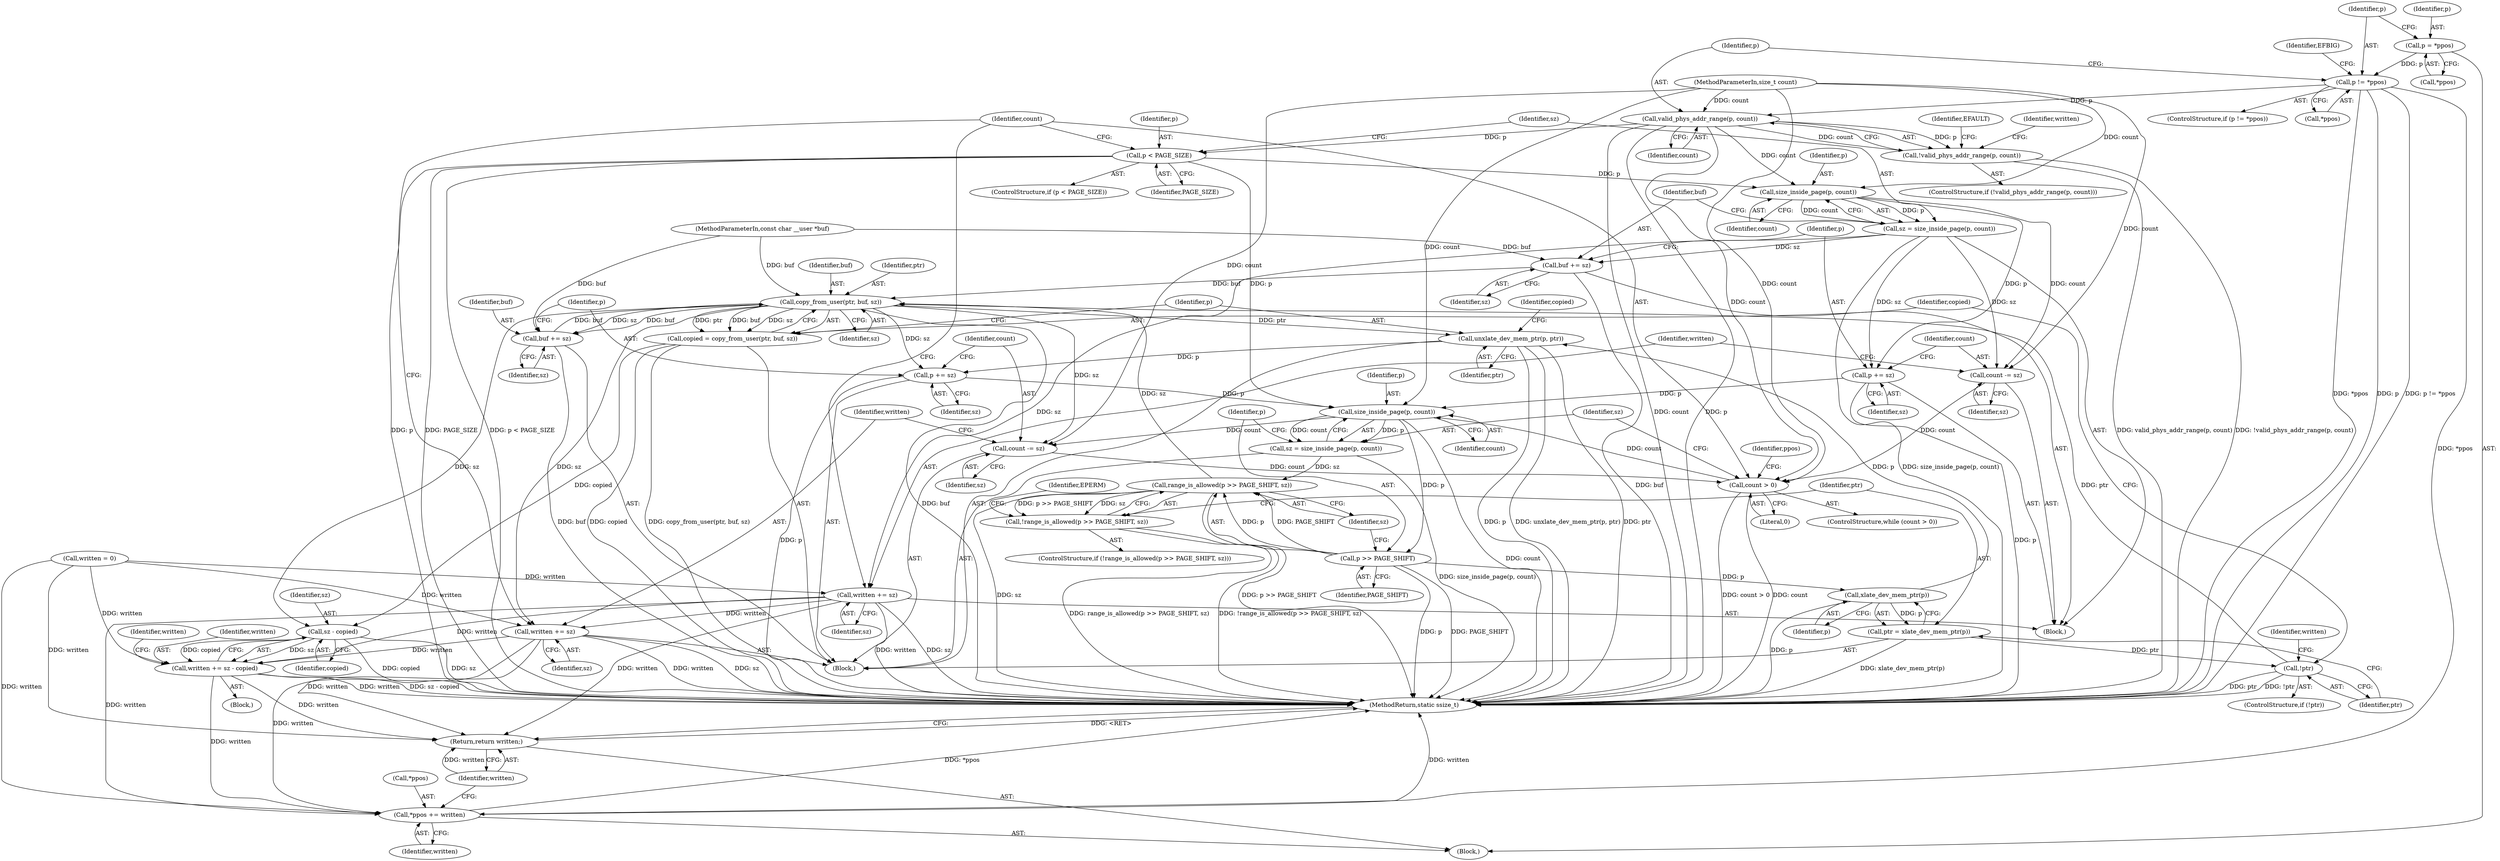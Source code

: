 digraph "1_linux_a4866aa812518ed1a37d8ea0c881dc946409de94_1@pointer" {
"1000119" [label="(Call,p != *ppos)"];
"1000110" [label="(Call,p = *ppos)"];
"1000128" [label="(Call,valid_phys_addr_range(p, count))"];
"1000127" [label="(Call,!valid_phys_addr_range(p, count))"];
"1000138" [label="(Call,p < PAGE_SIZE)"];
"1000144" [label="(Call,size_inside_page(p, count))"];
"1000142" [label="(Call,sz = size_inside_page(p, count))"];
"1000147" [label="(Call,buf += sz)"];
"1000195" [label="(Call,copy_from_user(ptr, buf, sz))"];
"1000193" [label="(Call,copied = copy_from_user(ptr, buf, sz))"];
"1000207" [label="(Call,sz - copied)"];
"1000205" [label="(Call,written += sz - copied)"];
"1000228" [label="(Call,*ppos += written)"];
"1000232" [label="(Return,return written;)"];
"1000199" [label="(Call,unxlate_dev_mem_ptr(p, ptr))"];
"1000219" [label="(Call,p += sz)"];
"1000166" [label="(Call,size_inside_page(p, count))"];
"1000164" [label="(Call,sz = size_inside_page(p, count))"];
"1000171" [label="(Call,range_is_allowed(p >> PAGE_SHIFT, sz))"];
"1000170" [label="(Call,!range_is_allowed(p >> PAGE_SHIFT, sz))"];
"1000172" [label="(Call,p >> PAGE_SHIFT)"];
"1000181" [label="(Call,xlate_dev_mem_ptr(p))"];
"1000179" [label="(Call,ptr = xlate_dev_mem_ptr(p))"];
"1000184" [label="(Call,!ptr)"];
"1000222" [label="(Call,count -= sz)"];
"1000160" [label="(Call,count > 0)"];
"1000216" [label="(Call,buf += sz)"];
"1000225" [label="(Call,written += sz)"];
"1000150" [label="(Call,p += sz)"];
"1000153" [label="(Call,count -= sz)"];
"1000156" [label="(Call,written += sz)"];
"1000112" [label="(Call,*ppos)"];
"1000231" [label="(Identifier,written)"];
"1000229" [label="(Call,*ppos)"];
"1000170" [label="(Call,!range_is_allowed(p >> PAGE_SHIFT, sz))"];
"1000200" [label="(Identifier,p)"];
"1000222" [label="(Call,count -= sz)"];
"1000152" [label="(Identifier,sz)"];
"1000118" [label="(ControlStructure,if (p != *ppos))"];
"1000147" [label="(Call,buf += sz)"];
"1000207" [label="(Call,sz - copied)"];
"1000108" [label="(Block,)"];
"1000225" [label="(Call,written += sz)"];
"1000133" [label="(Identifier,EFAULT)"];
"1000171" [label="(Call,range_is_allowed(p >> PAGE_SHIFT, sz))"];
"1000178" [label="(Identifier,EPERM)"];
"1000199" [label="(Call,unxlate_dev_mem_ptr(p, ptr))"];
"1000129" [label="(Identifier,p)"];
"1000137" [label="(ControlStructure,if (p < PAGE_SIZE))"];
"1000149" [label="(Identifier,sz)"];
"1000188" [label="(Identifier,written)"];
"1000161" [label="(Identifier,count)"];
"1000228" [label="(Call,*ppos += written)"];
"1000134" [label="(Call,written = 0)"];
"1000157" [label="(Identifier,written)"];
"1000234" [label="(MethodReturn,static ssize_t)"];
"1000127" [label="(Call,!valid_phys_addr_range(p, count))"];
"1000120" [label="(Identifier,p)"];
"1000146" [label="(Identifier,count)"];
"1000219" [label="(Call,p += sz)"];
"1000230" [label="(Identifier,ppos)"];
"1000195" [label="(Call,copy_from_user(ptr, buf, sz))"];
"1000179" [label="(Call,ptr = xlate_dev_mem_ptr(p))"];
"1000227" [label="(Identifier,sz)"];
"1000180" [label="(Identifier,ptr)"];
"1000144" [label="(Call,size_inside_page(p, count))"];
"1000125" [label="(Identifier,EFBIG)"];
"1000173" [label="(Identifier,p)"];
"1000128" [label="(Call,valid_phys_addr_range(p, count))"];
"1000205" [label="(Call,written += sz - copied)"];
"1000203" [label="(Identifier,copied)"];
"1000226" [label="(Identifier,written)"];
"1000138" [label="(Call,p < PAGE_SIZE)"];
"1000162" [label="(Literal,0)"];
"1000143" [label="(Identifier,sz)"];
"1000130" [label="(Identifier,count)"];
"1000216" [label="(Call,buf += sz)"];
"1000184" [label="(Call,!ptr)"];
"1000175" [label="(Identifier,sz)"];
"1000141" [label="(Block,)"];
"1000172" [label="(Call,p >> PAGE_SHIFT)"];
"1000106" [label="(MethodParameterIn,size_t count)"];
"1000140" [label="(Identifier,PAGE_SIZE)"];
"1000139" [label="(Identifier,p)"];
"1000232" [label="(Return,return written;)"];
"1000183" [label="(ControlStructure,if (!ptr))"];
"1000174" [label="(Identifier,PAGE_SHIFT)"];
"1000126" [label="(ControlStructure,if (!valid_phys_addr_range(p, count)))"];
"1000148" [label="(Identifier,buf)"];
"1000233" [label="(Identifier,written)"];
"1000158" [label="(Identifier,sz)"];
"1000198" [label="(Identifier,sz)"];
"1000208" [label="(Identifier,sz)"];
"1000154" [label="(Identifier,count)"];
"1000110" [label="(Call,p = *ppos)"];
"1000193" [label="(Call,copied = copy_from_user(ptr, buf, sz))"];
"1000167" [label="(Identifier,p)"];
"1000121" [label="(Call,*ppos)"];
"1000153" [label="(Call,count -= sz)"];
"1000217" [label="(Identifier,buf)"];
"1000185" [label="(Identifier,ptr)"];
"1000155" [label="(Identifier,sz)"];
"1000220" [label="(Identifier,p)"];
"1000204" [label="(Block,)"];
"1000135" [label="(Identifier,written)"];
"1000201" [label="(Identifier,ptr)"];
"1000168" [label="(Identifier,count)"];
"1000182" [label="(Identifier,p)"];
"1000165" [label="(Identifier,sz)"];
"1000197" [label="(Identifier,buf)"];
"1000164" [label="(Call,sz = size_inside_page(p, count))"];
"1000223" [label="(Identifier,count)"];
"1000169" [label="(ControlStructure,if (!range_is_allowed(p >> PAGE_SHIFT, sz)))"];
"1000145" [label="(Identifier,p)"];
"1000194" [label="(Identifier,copied)"];
"1000166" [label="(Call,size_inside_page(p, count))"];
"1000218" [label="(Identifier,sz)"];
"1000111" [label="(Identifier,p)"];
"1000206" [label="(Identifier,written)"];
"1000160" [label="(Call,count > 0)"];
"1000224" [label="(Identifier,sz)"];
"1000221" [label="(Identifier,sz)"];
"1000209" [label="(Identifier,copied)"];
"1000151" [label="(Identifier,p)"];
"1000181" [label="(Call,xlate_dev_mem_ptr(p))"];
"1000150" [label="(Call,p += sz)"];
"1000142" [label="(Call,sz = size_inside_page(p, count))"];
"1000105" [label="(MethodParameterIn,const char __user *buf)"];
"1000156" [label="(Call,written += sz)"];
"1000196" [label="(Identifier,ptr)"];
"1000159" [label="(ControlStructure,while (count > 0))"];
"1000119" [label="(Call,p != *ppos)"];
"1000211" [label="(Identifier,written)"];
"1000163" [label="(Block,)"];
"1000119" -> "1000118"  [label="AST: "];
"1000119" -> "1000121"  [label="CFG: "];
"1000120" -> "1000119"  [label="AST: "];
"1000121" -> "1000119"  [label="AST: "];
"1000125" -> "1000119"  [label="CFG: "];
"1000129" -> "1000119"  [label="CFG: "];
"1000119" -> "1000234"  [label="DDG: *ppos"];
"1000119" -> "1000234"  [label="DDG: p"];
"1000119" -> "1000234"  [label="DDG: p != *ppos"];
"1000110" -> "1000119"  [label="DDG: p"];
"1000119" -> "1000128"  [label="DDG: p"];
"1000119" -> "1000228"  [label="DDG: *ppos"];
"1000110" -> "1000108"  [label="AST: "];
"1000110" -> "1000112"  [label="CFG: "];
"1000111" -> "1000110"  [label="AST: "];
"1000112" -> "1000110"  [label="AST: "];
"1000120" -> "1000110"  [label="CFG: "];
"1000128" -> "1000127"  [label="AST: "];
"1000128" -> "1000130"  [label="CFG: "];
"1000129" -> "1000128"  [label="AST: "];
"1000130" -> "1000128"  [label="AST: "];
"1000127" -> "1000128"  [label="CFG: "];
"1000128" -> "1000234"  [label="DDG: count"];
"1000128" -> "1000234"  [label="DDG: p"];
"1000128" -> "1000127"  [label="DDG: p"];
"1000128" -> "1000127"  [label="DDG: count"];
"1000106" -> "1000128"  [label="DDG: count"];
"1000128" -> "1000138"  [label="DDG: p"];
"1000128" -> "1000144"  [label="DDG: count"];
"1000128" -> "1000160"  [label="DDG: count"];
"1000127" -> "1000126"  [label="AST: "];
"1000133" -> "1000127"  [label="CFG: "];
"1000135" -> "1000127"  [label="CFG: "];
"1000127" -> "1000234"  [label="DDG: !valid_phys_addr_range(p, count)"];
"1000127" -> "1000234"  [label="DDG: valid_phys_addr_range(p, count)"];
"1000138" -> "1000137"  [label="AST: "];
"1000138" -> "1000140"  [label="CFG: "];
"1000139" -> "1000138"  [label="AST: "];
"1000140" -> "1000138"  [label="AST: "];
"1000143" -> "1000138"  [label="CFG: "];
"1000161" -> "1000138"  [label="CFG: "];
"1000138" -> "1000234"  [label="DDG: p"];
"1000138" -> "1000234"  [label="DDG: PAGE_SIZE"];
"1000138" -> "1000234"  [label="DDG: p < PAGE_SIZE"];
"1000138" -> "1000144"  [label="DDG: p"];
"1000138" -> "1000166"  [label="DDG: p"];
"1000144" -> "1000142"  [label="AST: "];
"1000144" -> "1000146"  [label="CFG: "];
"1000145" -> "1000144"  [label="AST: "];
"1000146" -> "1000144"  [label="AST: "];
"1000142" -> "1000144"  [label="CFG: "];
"1000144" -> "1000142"  [label="DDG: p"];
"1000144" -> "1000142"  [label="DDG: count"];
"1000106" -> "1000144"  [label="DDG: count"];
"1000144" -> "1000150"  [label="DDG: p"];
"1000144" -> "1000153"  [label="DDG: count"];
"1000142" -> "1000141"  [label="AST: "];
"1000143" -> "1000142"  [label="AST: "];
"1000148" -> "1000142"  [label="CFG: "];
"1000142" -> "1000234"  [label="DDG: size_inside_page(p, count)"];
"1000142" -> "1000147"  [label="DDG: sz"];
"1000142" -> "1000150"  [label="DDG: sz"];
"1000142" -> "1000153"  [label="DDG: sz"];
"1000142" -> "1000156"  [label="DDG: sz"];
"1000147" -> "1000141"  [label="AST: "];
"1000147" -> "1000149"  [label="CFG: "];
"1000148" -> "1000147"  [label="AST: "];
"1000149" -> "1000147"  [label="AST: "];
"1000151" -> "1000147"  [label="CFG: "];
"1000147" -> "1000234"  [label="DDG: buf"];
"1000105" -> "1000147"  [label="DDG: buf"];
"1000147" -> "1000195"  [label="DDG: buf"];
"1000195" -> "1000193"  [label="AST: "];
"1000195" -> "1000198"  [label="CFG: "];
"1000196" -> "1000195"  [label="AST: "];
"1000197" -> "1000195"  [label="AST: "];
"1000198" -> "1000195"  [label="AST: "];
"1000193" -> "1000195"  [label="CFG: "];
"1000195" -> "1000234"  [label="DDG: buf"];
"1000195" -> "1000193"  [label="DDG: ptr"];
"1000195" -> "1000193"  [label="DDG: buf"];
"1000195" -> "1000193"  [label="DDG: sz"];
"1000184" -> "1000195"  [label="DDG: ptr"];
"1000216" -> "1000195"  [label="DDG: buf"];
"1000105" -> "1000195"  [label="DDG: buf"];
"1000171" -> "1000195"  [label="DDG: sz"];
"1000195" -> "1000199"  [label="DDG: ptr"];
"1000195" -> "1000207"  [label="DDG: sz"];
"1000195" -> "1000216"  [label="DDG: sz"];
"1000195" -> "1000216"  [label="DDG: buf"];
"1000195" -> "1000219"  [label="DDG: sz"];
"1000195" -> "1000222"  [label="DDG: sz"];
"1000195" -> "1000225"  [label="DDG: sz"];
"1000193" -> "1000163"  [label="AST: "];
"1000194" -> "1000193"  [label="AST: "];
"1000200" -> "1000193"  [label="CFG: "];
"1000193" -> "1000234"  [label="DDG: copied"];
"1000193" -> "1000234"  [label="DDG: copy_from_user(ptr, buf, sz)"];
"1000193" -> "1000207"  [label="DDG: copied"];
"1000207" -> "1000205"  [label="AST: "];
"1000207" -> "1000209"  [label="CFG: "];
"1000208" -> "1000207"  [label="AST: "];
"1000209" -> "1000207"  [label="AST: "];
"1000205" -> "1000207"  [label="CFG: "];
"1000207" -> "1000234"  [label="DDG: copied"];
"1000207" -> "1000234"  [label="DDG: sz"];
"1000207" -> "1000205"  [label="DDG: sz"];
"1000207" -> "1000205"  [label="DDG: copied"];
"1000205" -> "1000204"  [label="AST: "];
"1000206" -> "1000205"  [label="AST: "];
"1000211" -> "1000205"  [label="CFG: "];
"1000205" -> "1000234"  [label="DDG: written"];
"1000205" -> "1000234"  [label="DDG: sz - copied"];
"1000156" -> "1000205"  [label="DDG: written"];
"1000225" -> "1000205"  [label="DDG: written"];
"1000134" -> "1000205"  [label="DDG: written"];
"1000205" -> "1000228"  [label="DDG: written"];
"1000205" -> "1000232"  [label="DDG: written"];
"1000228" -> "1000108"  [label="AST: "];
"1000228" -> "1000231"  [label="CFG: "];
"1000229" -> "1000228"  [label="AST: "];
"1000231" -> "1000228"  [label="AST: "];
"1000233" -> "1000228"  [label="CFG: "];
"1000228" -> "1000234"  [label="DDG: written"];
"1000228" -> "1000234"  [label="DDG: *ppos"];
"1000156" -> "1000228"  [label="DDG: written"];
"1000225" -> "1000228"  [label="DDG: written"];
"1000134" -> "1000228"  [label="DDG: written"];
"1000232" -> "1000108"  [label="AST: "];
"1000232" -> "1000233"  [label="CFG: "];
"1000233" -> "1000232"  [label="AST: "];
"1000234" -> "1000232"  [label="CFG: "];
"1000232" -> "1000234"  [label="DDG: <RET>"];
"1000233" -> "1000232"  [label="DDG: written"];
"1000156" -> "1000232"  [label="DDG: written"];
"1000225" -> "1000232"  [label="DDG: written"];
"1000134" -> "1000232"  [label="DDG: written"];
"1000199" -> "1000163"  [label="AST: "];
"1000199" -> "1000201"  [label="CFG: "];
"1000200" -> "1000199"  [label="AST: "];
"1000201" -> "1000199"  [label="AST: "];
"1000203" -> "1000199"  [label="CFG: "];
"1000199" -> "1000234"  [label="DDG: ptr"];
"1000199" -> "1000234"  [label="DDG: p"];
"1000199" -> "1000234"  [label="DDG: unxlate_dev_mem_ptr(p, ptr)"];
"1000181" -> "1000199"  [label="DDG: p"];
"1000199" -> "1000219"  [label="DDG: p"];
"1000219" -> "1000163"  [label="AST: "];
"1000219" -> "1000221"  [label="CFG: "];
"1000220" -> "1000219"  [label="AST: "];
"1000221" -> "1000219"  [label="AST: "];
"1000223" -> "1000219"  [label="CFG: "];
"1000219" -> "1000234"  [label="DDG: p"];
"1000219" -> "1000166"  [label="DDG: p"];
"1000166" -> "1000164"  [label="AST: "];
"1000166" -> "1000168"  [label="CFG: "];
"1000167" -> "1000166"  [label="AST: "];
"1000168" -> "1000166"  [label="AST: "];
"1000164" -> "1000166"  [label="CFG: "];
"1000166" -> "1000234"  [label="DDG: count"];
"1000166" -> "1000164"  [label="DDG: p"];
"1000166" -> "1000164"  [label="DDG: count"];
"1000150" -> "1000166"  [label="DDG: p"];
"1000160" -> "1000166"  [label="DDG: count"];
"1000106" -> "1000166"  [label="DDG: count"];
"1000166" -> "1000172"  [label="DDG: p"];
"1000166" -> "1000222"  [label="DDG: count"];
"1000164" -> "1000163"  [label="AST: "];
"1000165" -> "1000164"  [label="AST: "];
"1000173" -> "1000164"  [label="CFG: "];
"1000164" -> "1000234"  [label="DDG: size_inside_page(p, count)"];
"1000164" -> "1000171"  [label="DDG: sz"];
"1000171" -> "1000170"  [label="AST: "];
"1000171" -> "1000175"  [label="CFG: "];
"1000172" -> "1000171"  [label="AST: "];
"1000175" -> "1000171"  [label="AST: "];
"1000170" -> "1000171"  [label="CFG: "];
"1000171" -> "1000234"  [label="DDG: p >> PAGE_SHIFT"];
"1000171" -> "1000234"  [label="DDG: sz"];
"1000171" -> "1000170"  [label="DDG: p >> PAGE_SHIFT"];
"1000171" -> "1000170"  [label="DDG: sz"];
"1000172" -> "1000171"  [label="DDG: p"];
"1000172" -> "1000171"  [label="DDG: PAGE_SHIFT"];
"1000170" -> "1000169"  [label="AST: "];
"1000178" -> "1000170"  [label="CFG: "];
"1000180" -> "1000170"  [label="CFG: "];
"1000170" -> "1000234"  [label="DDG: range_is_allowed(p >> PAGE_SHIFT, sz)"];
"1000170" -> "1000234"  [label="DDG: !range_is_allowed(p >> PAGE_SHIFT, sz)"];
"1000172" -> "1000174"  [label="CFG: "];
"1000173" -> "1000172"  [label="AST: "];
"1000174" -> "1000172"  [label="AST: "];
"1000175" -> "1000172"  [label="CFG: "];
"1000172" -> "1000234"  [label="DDG: p"];
"1000172" -> "1000234"  [label="DDG: PAGE_SHIFT"];
"1000172" -> "1000181"  [label="DDG: p"];
"1000181" -> "1000179"  [label="AST: "];
"1000181" -> "1000182"  [label="CFG: "];
"1000182" -> "1000181"  [label="AST: "];
"1000179" -> "1000181"  [label="CFG: "];
"1000181" -> "1000234"  [label="DDG: p"];
"1000181" -> "1000179"  [label="DDG: p"];
"1000179" -> "1000163"  [label="AST: "];
"1000180" -> "1000179"  [label="AST: "];
"1000185" -> "1000179"  [label="CFG: "];
"1000179" -> "1000234"  [label="DDG: xlate_dev_mem_ptr(p)"];
"1000179" -> "1000184"  [label="DDG: ptr"];
"1000184" -> "1000183"  [label="AST: "];
"1000184" -> "1000185"  [label="CFG: "];
"1000185" -> "1000184"  [label="AST: "];
"1000188" -> "1000184"  [label="CFG: "];
"1000194" -> "1000184"  [label="CFG: "];
"1000184" -> "1000234"  [label="DDG: ptr"];
"1000184" -> "1000234"  [label="DDG: !ptr"];
"1000222" -> "1000163"  [label="AST: "];
"1000222" -> "1000224"  [label="CFG: "];
"1000223" -> "1000222"  [label="AST: "];
"1000224" -> "1000222"  [label="AST: "];
"1000226" -> "1000222"  [label="CFG: "];
"1000222" -> "1000160"  [label="DDG: count"];
"1000106" -> "1000222"  [label="DDG: count"];
"1000160" -> "1000159"  [label="AST: "];
"1000160" -> "1000162"  [label="CFG: "];
"1000161" -> "1000160"  [label="AST: "];
"1000162" -> "1000160"  [label="AST: "];
"1000165" -> "1000160"  [label="CFG: "];
"1000230" -> "1000160"  [label="CFG: "];
"1000160" -> "1000234"  [label="DDG: count > 0"];
"1000160" -> "1000234"  [label="DDG: count"];
"1000153" -> "1000160"  [label="DDG: count"];
"1000106" -> "1000160"  [label="DDG: count"];
"1000216" -> "1000163"  [label="AST: "];
"1000216" -> "1000218"  [label="CFG: "];
"1000217" -> "1000216"  [label="AST: "];
"1000218" -> "1000216"  [label="AST: "];
"1000220" -> "1000216"  [label="CFG: "];
"1000216" -> "1000234"  [label="DDG: buf"];
"1000105" -> "1000216"  [label="DDG: buf"];
"1000225" -> "1000163"  [label="AST: "];
"1000225" -> "1000227"  [label="CFG: "];
"1000226" -> "1000225"  [label="AST: "];
"1000227" -> "1000225"  [label="AST: "];
"1000161" -> "1000225"  [label="CFG: "];
"1000225" -> "1000234"  [label="DDG: sz"];
"1000225" -> "1000234"  [label="DDG: written"];
"1000156" -> "1000225"  [label="DDG: written"];
"1000134" -> "1000225"  [label="DDG: written"];
"1000150" -> "1000141"  [label="AST: "];
"1000150" -> "1000152"  [label="CFG: "];
"1000151" -> "1000150"  [label="AST: "];
"1000152" -> "1000150"  [label="AST: "];
"1000154" -> "1000150"  [label="CFG: "];
"1000150" -> "1000234"  [label="DDG: p"];
"1000153" -> "1000141"  [label="AST: "];
"1000153" -> "1000155"  [label="CFG: "];
"1000154" -> "1000153"  [label="AST: "];
"1000155" -> "1000153"  [label="AST: "];
"1000157" -> "1000153"  [label="CFG: "];
"1000106" -> "1000153"  [label="DDG: count"];
"1000156" -> "1000141"  [label="AST: "];
"1000156" -> "1000158"  [label="CFG: "];
"1000157" -> "1000156"  [label="AST: "];
"1000158" -> "1000156"  [label="AST: "];
"1000161" -> "1000156"  [label="CFG: "];
"1000156" -> "1000234"  [label="DDG: written"];
"1000156" -> "1000234"  [label="DDG: sz"];
"1000134" -> "1000156"  [label="DDG: written"];
}
